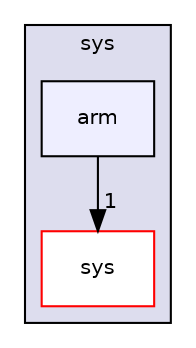 digraph "src/sys/arm" {
  compound=true
  node [ fontsize="10", fontname="Helvetica"];
  edge [ labelfontsize="10", labelfontname="Helvetica"];
  subgraph clusterdir_220d2bd384b446346a1cdcf02b1b2295 {
    graph [ bgcolor="#ddddee", pencolor="black", label="sys" fontname="Helvetica", fontsize="10", URL="dir_220d2bd384b446346a1cdcf02b1b2295.html"]
  dir_c529fe1005f766361284165817aae3f9 [shape=box label="sys" fillcolor="white" style="filled" color="red" URL="dir_c529fe1005f766361284165817aae3f9.html"];
  dir_f78b31b02ba3f15be9e78b6cafeb904e [shape=box, label="arm", style="filled", fillcolor="#eeeeff", pencolor="black", URL="dir_f78b31b02ba3f15be9e78b6cafeb904e.html"];
  }
  dir_f78b31b02ba3f15be9e78b6cafeb904e->dir_c529fe1005f766361284165817aae3f9 [headlabel="1", labeldistance=1.5 headhref="dir_000002_000013.html"];
}
